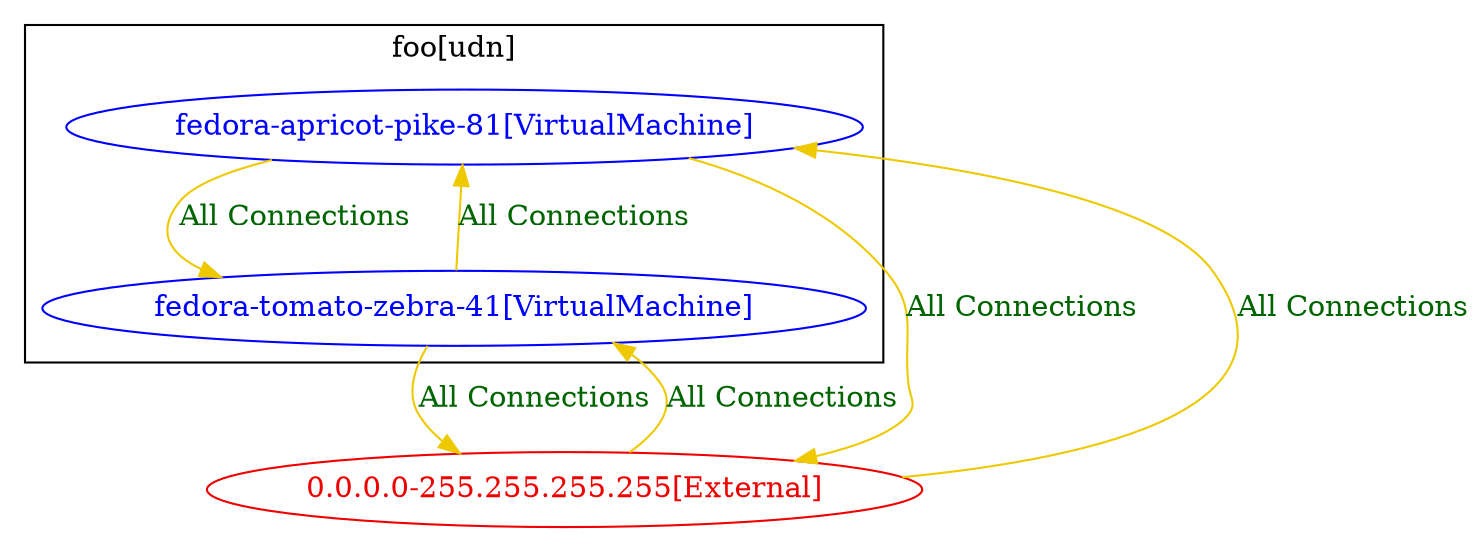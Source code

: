 digraph {
	subgraph "cluster_foo[udn]" {
		color="black"
		fontcolor="black"
		"foo/fedora-apricot-pike-81[VirtualMachine]" [label="fedora-apricot-pike-81[VirtualMachine]" color="blue" fontcolor="blue"]
		"foo/fedora-tomato-zebra-41[VirtualMachine]" [label="fedora-tomato-zebra-41[VirtualMachine]" color="blue" fontcolor="blue"]
		label="foo[udn]"
	}
	"0.0.0.0-255.255.255.255[External]" [label="0.0.0.0-255.255.255.255[External]" color="red2" fontcolor="red2"]
	"0.0.0.0-255.255.255.255[External]" -> "foo/fedora-apricot-pike-81[VirtualMachine]" [label="All Connections" color="gold2" fontcolor="darkgreen" weight=0.5]
	"0.0.0.0-255.255.255.255[External]" -> "foo/fedora-tomato-zebra-41[VirtualMachine]" [label="All Connections" color="gold2" fontcolor="darkgreen" weight=0.5]
	"foo/fedora-apricot-pike-81[VirtualMachine]" -> "0.0.0.0-255.255.255.255[External]" [label="All Connections" color="gold2" fontcolor="darkgreen" weight=1]
	"foo/fedora-apricot-pike-81[VirtualMachine]" -> "foo/fedora-tomato-zebra-41[VirtualMachine]" [label="All Connections" color="gold2" fontcolor="darkgreen" weight=0.5]
	"foo/fedora-tomato-zebra-41[VirtualMachine]" -> "0.0.0.0-255.255.255.255[External]" [label="All Connections" color="gold2" fontcolor="darkgreen" weight=1]
	"foo/fedora-tomato-zebra-41[VirtualMachine]" -> "foo/fedora-apricot-pike-81[VirtualMachine]" [label="All Connections" color="gold2" fontcolor="darkgreen" weight=1]
}